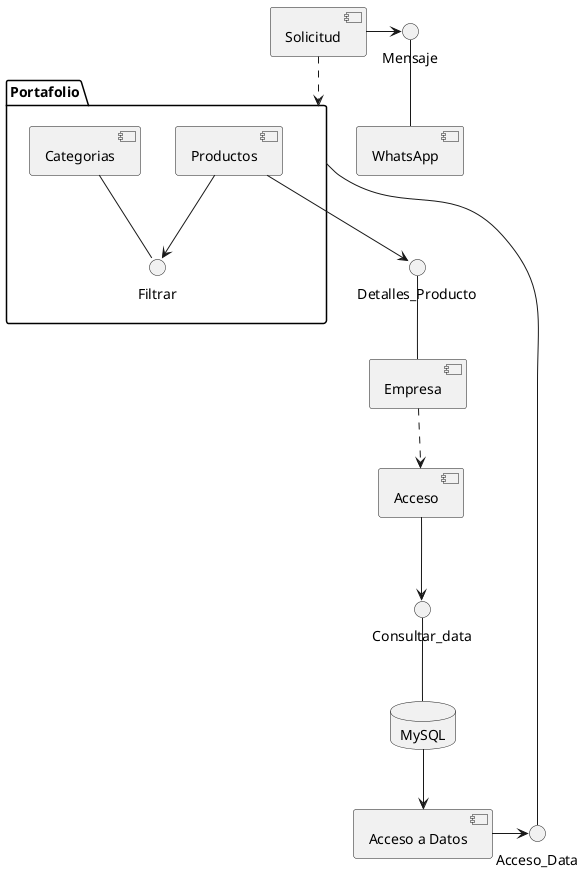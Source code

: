 @startuml

top to bottom direction

package "Portafolio"{
    [Productos]
    [Categorias]
}

[Solicitud]
[WhatsApp]
[Empresa]
[Acceso]
[Acceso a Datos]
database "MySQL"

[Solicitud] .down.> [Portafolio]
Mensaje -down- [WhatsApp] 
[Solicitud] -right-> Mensaje

[Empresa] ..> [Acceso]
Detalles_Producto -- [Empresa]
[Productos] --> Detalles_Producto

[Acceso] --> Consultar_data
Consultar_data -- [MySQL]

[Portafolio] -- Acceso_Data
[Acceso a Datos] -right-> Acceso_Data
[MySQL] --> [Acceso a Datos]

package "Portafolio"{ 
[Productos] --> Filtrar
[Categorias] -- Filtrar
}
@enduml
